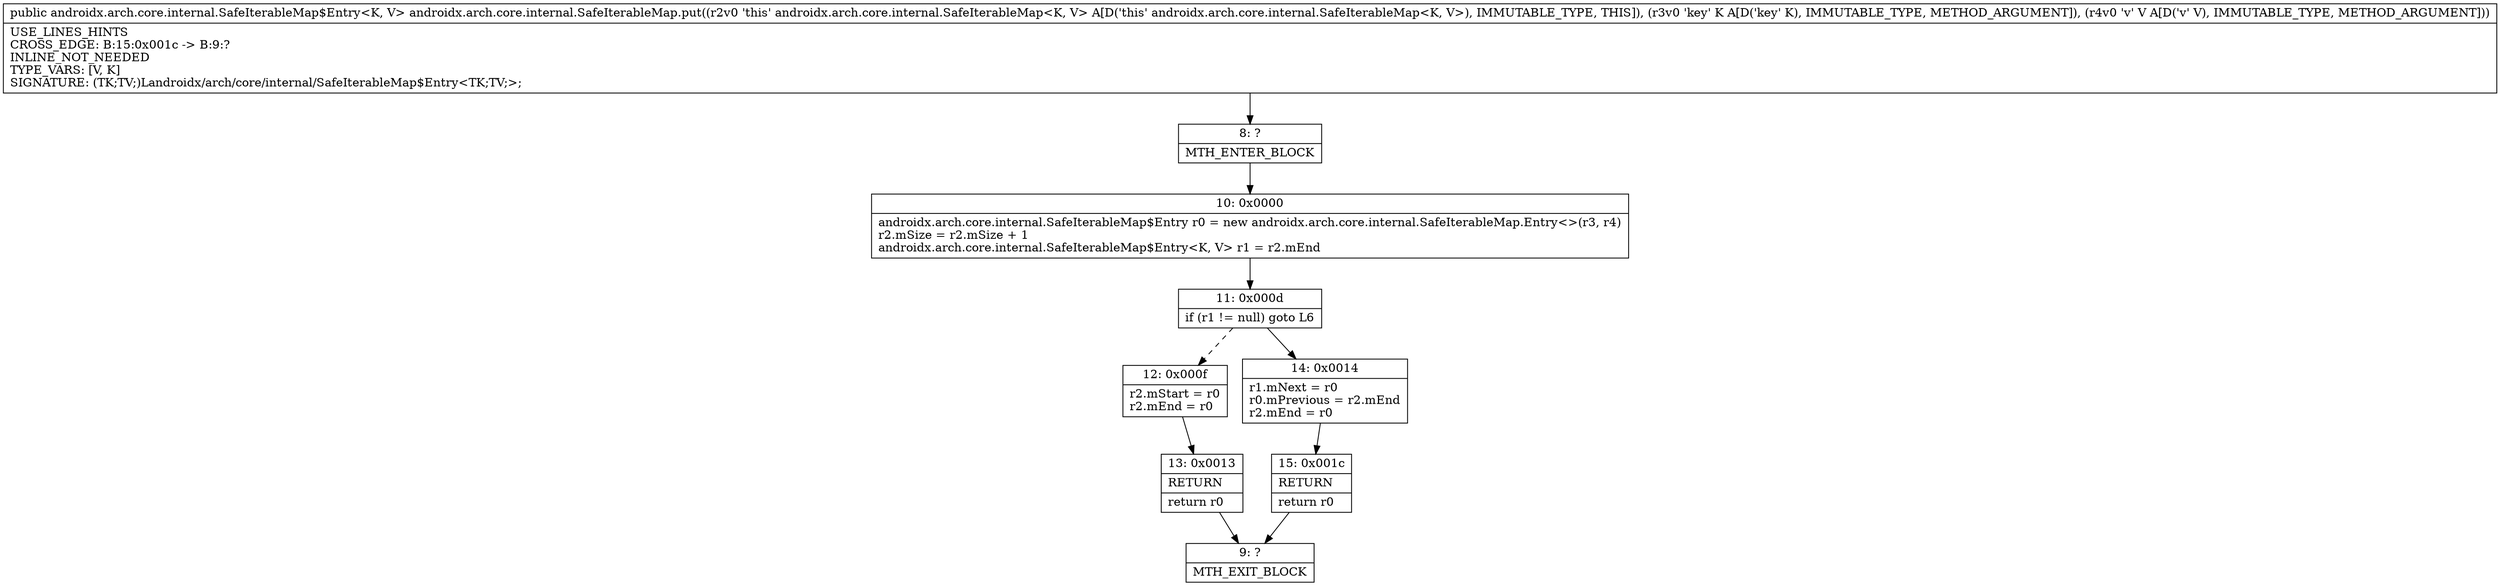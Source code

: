 digraph "CFG forandroidx.arch.core.internal.SafeIterableMap.put(Ljava\/lang\/Object;Ljava\/lang\/Object;)Landroidx\/arch\/core\/internal\/SafeIterableMap$Entry;" {
Node_8 [shape=record,label="{8\:\ ?|MTH_ENTER_BLOCK\l}"];
Node_10 [shape=record,label="{10\:\ 0x0000|androidx.arch.core.internal.SafeIterableMap$Entry r0 = new androidx.arch.core.internal.SafeIterableMap.Entry\<\>(r3, r4)\lr2.mSize = r2.mSize + 1\landroidx.arch.core.internal.SafeIterableMap$Entry\<K, V\> r1 = r2.mEnd\l}"];
Node_11 [shape=record,label="{11\:\ 0x000d|if (r1 != null) goto L6\l}"];
Node_12 [shape=record,label="{12\:\ 0x000f|r2.mStart = r0\lr2.mEnd = r0\l}"];
Node_13 [shape=record,label="{13\:\ 0x0013|RETURN\l|return r0\l}"];
Node_9 [shape=record,label="{9\:\ ?|MTH_EXIT_BLOCK\l}"];
Node_14 [shape=record,label="{14\:\ 0x0014|r1.mNext = r0\lr0.mPrevious = r2.mEnd\lr2.mEnd = r0\l}"];
Node_15 [shape=record,label="{15\:\ 0x001c|RETURN\l|return r0\l}"];
MethodNode[shape=record,label="{public androidx.arch.core.internal.SafeIterableMap$Entry\<K, V\> androidx.arch.core.internal.SafeIterableMap.put((r2v0 'this' androidx.arch.core.internal.SafeIterableMap\<K, V\> A[D('this' androidx.arch.core.internal.SafeIterableMap\<K, V\>), IMMUTABLE_TYPE, THIS]), (r3v0 'key' K A[D('key' K), IMMUTABLE_TYPE, METHOD_ARGUMENT]), (r4v0 'v' V A[D('v' V), IMMUTABLE_TYPE, METHOD_ARGUMENT]))  | USE_LINES_HINTS\lCROSS_EDGE: B:15:0x001c \-\> B:9:?\lINLINE_NOT_NEEDED\lTYPE_VARS: [V, K]\lSIGNATURE: (TK;TV;)Landroidx\/arch\/core\/internal\/SafeIterableMap$Entry\<TK;TV;\>;\l}"];
MethodNode -> Node_8;Node_8 -> Node_10;
Node_10 -> Node_11;
Node_11 -> Node_12[style=dashed];
Node_11 -> Node_14;
Node_12 -> Node_13;
Node_13 -> Node_9;
Node_14 -> Node_15;
Node_15 -> Node_9;
}

